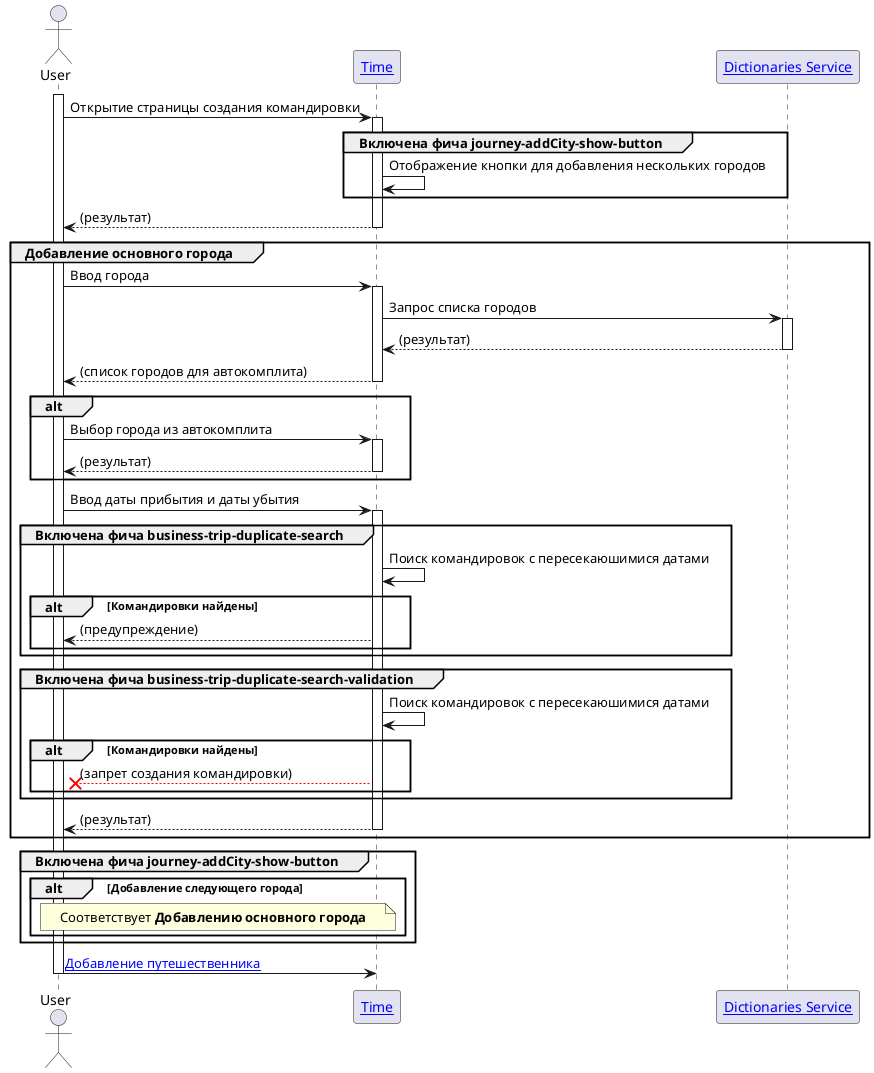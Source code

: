 @startuml
'https://plantuml.com/sequence-diagram

actor User
participant "[[/architect/components/applications.time Time]]" as Time
participant "[[/architect/components/services.dictionaries Dictionaries Service]]" as Dictionaries

activate User

User -> Time ++ : Открытие страницы создания командировки
group Включена фича journey-addCity-show-button
Time -> Time : Отображение кнопки для добавления нескольких городов
end
return (результат)

group Добавление основного города
    User -> Time ++ : Ввод города
    Time -> Dictionaries ++ : Запрос списка городов
    return (результат)
    return (список городов для автокомплита)
    alt
        User -> Time ++ : Выбор города из автокомплита
        return (результат)
    end
    User -> Time ++ : Ввод даты прибытия и даты убытия
    group Включена фича business-trip-duplicate-search
        Time -> Time : Поиск командировок с пересекаюшимися датами
        alt Командировки найдены
            Time --> User : (предупреждение)
        end
    end
    group Включена фича business-trip-duplicate-search-validation
        Time -> Time : Поиск командировок с пересекаюшимися датами
        alt Командировки найдены
            Time -[#red]->x User : (запрет создания командировки)
        end
    end
    return (результат)
end
group Включена фича journey-addCity-show-button
    alt Добавление следующего города
        note over User, Time
        Соответствует **Добавлению основного города**
        end note
    end
end

User -> Time : [[/architect/contexts/applications.time.businesstrip.creation.traveller Добавление путешественника]]

deactivate User

@enduml